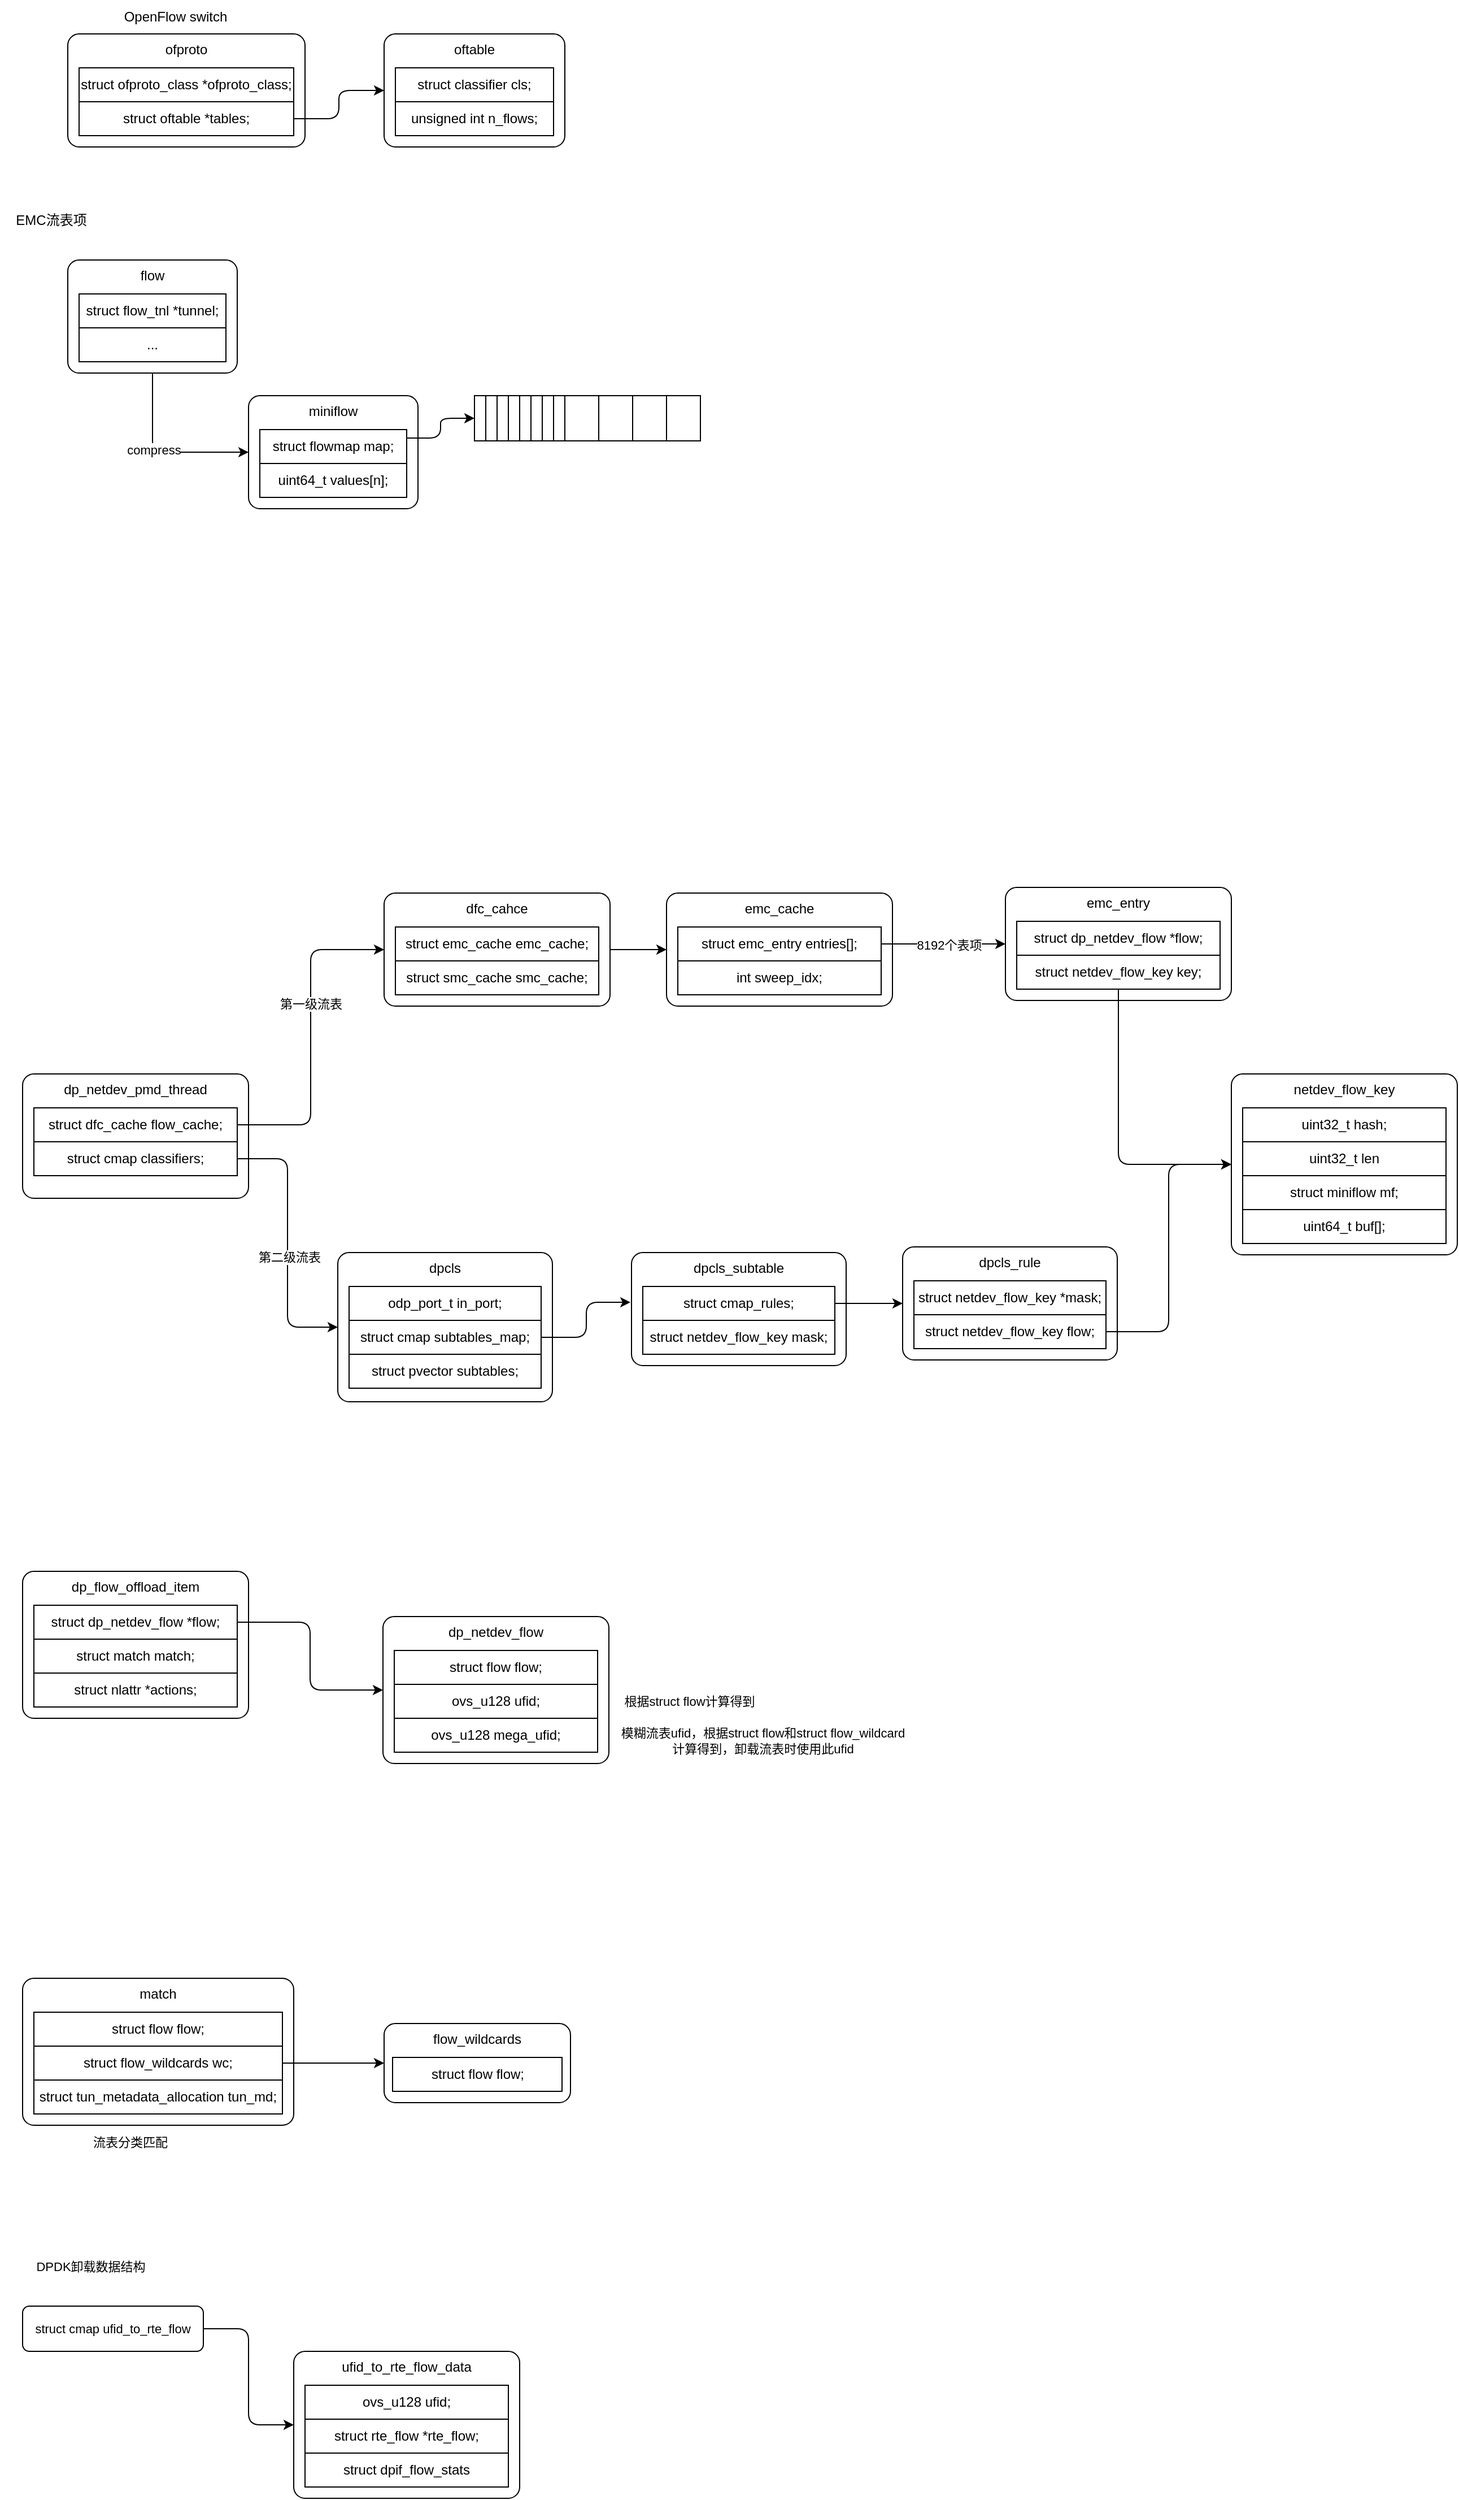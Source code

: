 <mxfile version="23.1.1" type="github" pages="4">
  <diagram name="流表" id="PT89gSSG0Q9zwz_43x5v">
    <mxGraphModel dx="2853" dy="1153" grid="1" gridSize="10" guides="1" tooltips="1" connect="1" arrows="1" fold="1" page="1" pageScale="1" pageWidth="827" pageHeight="1169" math="0" shadow="0">
      <root>
        <mxCell id="0" />
        <mxCell id="1" parent="0" />
        <mxCell id="cixltNxZxwXn1dxEwJjo-1" value="ofproto" style="rounded=1;whiteSpace=wrap;html=1;absoluteArcSize=1;verticalAlign=top;" parent="1" vertex="1">
          <mxGeometry x="40" y="40" width="210" height="100" as="geometry" />
        </mxCell>
        <mxCell id="cixltNxZxwXn1dxEwJjo-2" value="OpenFlow switch" style="text;html=1;align=center;verticalAlign=middle;resizable=0;points=[];autosize=1;strokeColor=none;fillColor=none;" parent="1" vertex="1">
          <mxGeometry x="80" y="10" width="110" height="30" as="geometry" />
        </mxCell>
        <mxCell id="cixltNxZxwXn1dxEwJjo-3" value="struct ofproto_class *ofproto_class;" style="rounded=0;whiteSpace=wrap;html=1;" parent="1" vertex="1">
          <mxGeometry x="50" y="70" width="190" height="30" as="geometry" />
        </mxCell>
        <mxCell id="cixltNxZxwXn1dxEwJjo-8" style="edgeStyle=orthogonalEdgeStyle;rounded=1;orthogonalLoop=1;jettySize=auto;html=1;exitX=1;exitY=0.5;exitDx=0;exitDy=0;entryX=0;entryY=0.5;entryDx=0;entryDy=0;curved=0;" parent="1" source="cixltNxZxwXn1dxEwJjo-4" target="cixltNxZxwXn1dxEwJjo-5" edge="1">
          <mxGeometry relative="1" as="geometry" />
        </mxCell>
        <mxCell id="cixltNxZxwXn1dxEwJjo-4" value="struct oftable *tables;" style="rounded=0;whiteSpace=wrap;html=1;" parent="1" vertex="1">
          <mxGeometry x="50" y="100" width="190" height="30" as="geometry" />
        </mxCell>
        <mxCell id="cixltNxZxwXn1dxEwJjo-5" value="oftable" style="rounded=1;whiteSpace=wrap;html=1;absoluteArcSize=1;verticalAlign=top;" parent="1" vertex="1">
          <mxGeometry x="320" y="40" width="160" height="100" as="geometry" />
        </mxCell>
        <mxCell id="cixltNxZxwXn1dxEwJjo-6" value="struct classifier cls;" style="rounded=0;whiteSpace=wrap;html=1;" parent="1" vertex="1">
          <mxGeometry x="330" y="70" width="140" height="30" as="geometry" />
        </mxCell>
        <mxCell id="cixltNxZxwXn1dxEwJjo-7" value="unsigned int n_flows;" style="rounded=0;whiteSpace=wrap;html=1;" parent="1" vertex="1">
          <mxGeometry x="330" y="100" width="140" height="30" as="geometry" />
        </mxCell>
        <mxCell id="cixltNxZxwXn1dxEwJjo-9" value="miniflow" style="rounded=1;whiteSpace=wrap;html=1;verticalAlign=top;absoluteArcSize=1;" parent="1" vertex="1">
          <mxGeometry x="200" y="360" width="150" height="100" as="geometry" />
        </mxCell>
        <mxCell id="cixltNxZxwXn1dxEwJjo-13" style="edgeStyle=orthogonalEdgeStyle;rounded=1;orthogonalLoop=1;jettySize=auto;html=1;exitX=0.5;exitY=1;exitDx=0;exitDy=0;entryX=0;entryY=0.5;entryDx=0;entryDy=0;curved=0;" parent="1" source="cixltNxZxwXn1dxEwJjo-10" target="cixltNxZxwXn1dxEwJjo-9" edge="1">
          <mxGeometry relative="1" as="geometry" />
        </mxCell>
        <mxCell id="cixltNxZxwXn1dxEwJjo-16" value="compress" style="edgeLabel;html=1;align=center;verticalAlign=middle;resizable=0;points=[];" parent="cixltNxZxwXn1dxEwJjo-13" vertex="1" connectable="0">
          <mxGeometry x="-0.12" y="1" relative="1" as="geometry">
            <mxPoint as="offset" />
          </mxGeometry>
        </mxCell>
        <mxCell id="cixltNxZxwXn1dxEwJjo-10" value="flow" style="rounded=1;whiteSpace=wrap;html=1;verticalAlign=top;absoluteArcSize=1;" parent="1" vertex="1">
          <mxGeometry x="40" y="240" width="150" height="100" as="geometry" />
        </mxCell>
        <mxCell id="cixltNxZxwXn1dxEwJjo-11" value="struct flow_tnl *tunnel;" style="rounded=0;whiteSpace=wrap;html=1;" parent="1" vertex="1">
          <mxGeometry x="50" y="270" width="130" height="30" as="geometry" />
        </mxCell>
        <mxCell id="uqy3bXzEaSLA1163_C_2-18" style="edgeStyle=orthogonalEdgeStyle;shape=connector;curved=0;rounded=1;orthogonalLoop=1;jettySize=auto;html=1;exitX=1;exitY=0.25;exitDx=0;exitDy=0;entryX=0;entryY=0.5;entryDx=0;entryDy=0;labelBackgroundColor=default;strokeColor=default;align=center;verticalAlign=middle;fontFamily=Helvetica;fontSize=11;fontColor=default;endArrow=classic;" edge="1" parent="1" source="cixltNxZxwXn1dxEwJjo-17" target="cixltNxZxwXn1dxEwJjo-31">
          <mxGeometry relative="1" as="geometry" />
        </mxCell>
        <mxCell id="cixltNxZxwXn1dxEwJjo-17" value="struct flowmap map;" style="rounded=0;whiteSpace=wrap;html=1;" parent="1" vertex="1">
          <mxGeometry x="210" y="390" width="130" height="30" as="geometry" />
        </mxCell>
        <mxCell id="cixltNxZxwXn1dxEwJjo-18" value="..." style="rounded=0;whiteSpace=wrap;html=1;" parent="1" vertex="1">
          <mxGeometry x="50" y="300" width="130" height="30" as="geometry" />
        </mxCell>
        <mxCell id="cixltNxZxwXn1dxEwJjo-19" value="uint64_t values[n];" style="rounded=0;whiteSpace=wrap;html=1;" parent="1" vertex="1">
          <mxGeometry x="210" y="420" width="130" height="30" as="geometry" />
        </mxCell>
        <mxCell id="cixltNxZxwXn1dxEwJjo-20" value="EMC流表项" style="text;html=1;align=center;verticalAlign=middle;resizable=0;points=[];autosize=1;strokeColor=none;fillColor=none;" parent="1" vertex="1">
          <mxGeometry x="-20" y="190" width="90" height="30" as="geometry" />
        </mxCell>
        <mxCell id="cixltNxZxwXn1dxEwJjo-21" value="" style="rounded=0;whiteSpace=wrap;html=1;" parent="1" vertex="1">
          <mxGeometry x="400" y="360" width="80" height="40" as="geometry" />
        </mxCell>
        <mxCell id="cixltNxZxwXn1dxEwJjo-22" value="" style="rounded=0;whiteSpace=wrap;html=1;" parent="1" vertex="1">
          <mxGeometry x="480" y="360" width="30" height="40" as="geometry" />
        </mxCell>
        <mxCell id="cixltNxZxwXn1dxEwJjo-29" value="" style="rounded=0;whiteSpace=wrap;html=1;" parent="1" vertex="1">
          <mxGeometry x="510" y="360" width="30" height="40" as="geometry" />
        </mxCell>
        <mxCell id="cixltNxZxwXn1dxEwJjo-31" value="" style="rounded=0;whiteSpace=wrap;html=1;" parent="1" vertex="1">
          <mxGeometry x="400" y="360" width="10" height="40" as="geometry" />
        </mxCell>
        <mxCell id="cixltNxZxwXn1dxEwJjo-32" value="" style="rounded=0;whiteSpace=wrap;html=1;" parent="1" vertex="1">
          <mxGeometry x="410" y="360" width="10" height="40" as="geometry" />
        </mxCell>
        <mxCell id="cixltNxZxwXn1dxEwJjo-33" value="" style="rounded=0;whiteSpace=wrap;html=1;" parent="1" vertex="1">
          <mxGeometry x="420" y="360" width="10" height="40" as="geometry" />
        </mxCell>
        <mxCell id="cixltNxZxwXn1dxEwJjo-34" value="" style="rounded=0;whiteSpace=wrap;html=1;" parent="1" vertex="1">
          <mxGeometry x="430" y="360" width="10" height="40" as="geometry" />
        </mxCell>
        <mxCell id="cixltNxZxwXn1dxEwJjo-35" value="" style="rounded=0;whiteSpace=wrap;html=1;" parent="1" vertex="1">
          <mxGeometry x="440" y="360" width="10" height="40" as="geometry" />
        </mxCell>
        <mxCell id="cixltNxZxwXn1dxEwJjo-36" value="" style="rounded=0;whiteSpace=wrap;html=1;" parent="1" vertex="1">
          <mxGeometry x="450" y="360" width="10" height="40" as="geometry" />
        </mxCell>
        <mxCell id="cixltNxZxwXn1dxEwJjo-37" value="" style="rounded=0;whiteSpace=wrap;html=1;" parent="1" vertex="1">
          <mxGeometry x="460" y="360" width="10" height="40" as="geometry" />
        </mxCell>
        <mxCell id="cixltNxZxwXn1dxEwJjo-38" value="" style="rounded=0;whiteSpace=wrap;html=1;" parent="1" vertex="1">
          <mxGeometry x="470" y="360" width="10" height="40" as="geometry" />
        </mxCell>
        <mxCell id="cixltNxZxwXn1dxEwJjo-39" value="" style="rounded=0;whiteSpace=wrap;html=1;" parent="1" vertex="1">
          <mxGeometry x="540" y="360" width="30" height="40" as="geometry" />
        </mxCell>
        <mxCell id="cixltNxZxwXn1dxEwJjo-40" value="" style="rounded=0;whiteSpace=wrap;html=1;" parent="1" vertex="1">
          <mxGeometry x="570" y="360" width="30" height="40" as="geometry" />
        </mxCell>
        <mxCell id="cixltNxZxwXn1dxEwJjo-48" value="dpcls" style="rounded=1;whiteSpace=wrap;html=1;absoluteArcSize=1;verticalAlign=top;" parent="1" vertex="1">
          <mxGeometry x="279" y="1118" width="190" height="132" as="geometry" />
        </mxCell>
        <mxCell id="cixltNxZxwXn1dxEwJjo-49" value="odp_port_t in_port;" style="rounded=0;whiteSpace=wrap;html=1;" parent="1" vertex="1">
          <mxGeometry x="289" y="1148" width="170" height="30" as="geometry" />
        </mxCell>
        <mxCell id="cixltNxZxwXn1dxEwJjo-50" value="struct cmap subtables_map;" style="rounded=0;whiteSpace=wrap;html=1;" parent="1" vertex="1">
          <mxGeometry x="289" y="1178" width="170" height="30" as="geometry" />
        </mxCell>
        <mxCell id="cixltNxZxwXn1dxEwJjo-51" value="dp_netdev_pmd_thread" style="rounded=1;whiteSpace=wrap;html=1;verticalAlign=top;absoluteArcSize=1;" parent="1" vertex="1">
          <mxGeometry y="960" width="200" height="110" as="geometry" />
        </mxCell>
        <mxCell id="cixltNxZxwXn1dxEwJjo-56" style="edgeStyle=orthogonalEdgeStyle;rounded=1;orthogonalLoop=1;jettySize=auto;html=1;exitX=1;exitY=0.5;exitDx=0;exitDy=0;entryX=0;entryY=0.5;entryDx=0;entryDy=0;curved=0;" parent="1" source="cixltNxZxwXn1dxEwJjo-52" target="cixltNxZxwXn1dxEwJjo-53" edge="1">
          <mxGeometry relative="1" as="geometry" />
        </mxCell>
        <mxCell id="cixltNxZxwXn1dxEwJjo-62" value="第一级流表" style="edgeLabel;html=1;align=center;verticalAlign=middle;resizable=0;points=[];fontSize=11;fontFamily=Helvetica;fontColor=default;" parent="cixltNxZxwXn1dxEwJjo-56" vertex="1" connectable="0">
          <mxGeometry x="0.207" relative="1" as="geometry">
            <mxPoint as="offset" />
          </mxGeometry>
        </mxCell>
        <mxCell id="cixltNxZxwXn1dxEwJjo-52" value="struct dfc_cache flow_cache;" style="rounded=0;whiteSpace=wrap;html=1;" parent="1" vertex="1">
          <mxGeometry x="10" y="990" width="180" height="30" as="geometry" />
        </mxCell>
        <mxCell id="cixltNxZxwXn1dxEwJjo-60" style="edgeStyle=orthogonalEdgeStyle;shape=connector;curved=0;rounded=1;orthogonalLoop=1;jettySize=auto;html=1;exitX=1;exitY=0.5;exitDx=0;exitDy=0;entryX=0;entryY=0.5;entryDx=0;entryDy=0;labelBackgroundColor=default;strokeColor=default;align=center;verticalAlign=middle;fontFamily=Helvetica;fontSize=11;fontColor=default;endArrow=classic;" parent="1" source="cixltNxZxwXn1dxEwJjo-53" target="cixltNxZxwXn1dxEwJjo-57" edge="1">
          <mxGeometry relative="1" as="geometry" />
        </mxCell>
        <mxCell id="cixltNxZxwXn1dxEwJjo-53" value="dfc_cahce" style="rounded=1;whiteSpace=wrap;html=1;verticalAlign=top;absoluteArcSize=1;" parent="1" vertex="1">
          <mxGeometry x="320" y="800" width="200" height="100" as="geometry" />
        </mxCell>
        <mxCell id="cixltNxZxwXn1dxEwJjo-54" value="struct emc_cache emc_cache;" style="rounded=0;whiteSpace=wrap;html=1;" parent="1" vertex="1">
          <mxGeometry x="330" y="830" width="180" height="30" as="geometry" />
        </mxCell>
        <mxCell id="cixltNxZxwXn1dxEwJjo-55" value="struct smc_cache smc_cache;" style="rounded=0;whiteSpace=wrap;html=1;" parent="1" vertex="1">
          <mxGeometry x="330" y="860" width="180" height="30" as="geometry" />
        </mxCell>
        <mxCell id="cixltNxZxwXn1dxEwJjo-57" value="emc_cache" style="rounded=1;whiteSpace=wrap;html=1;verticalAlign=top;absoluteArcSize=1;" parent="1" vertex="1">
          <mxGeometry x="570" y="800" width="200" height="100" as="geometry" />
        </mxCell>
        <mxCell id="cixltNxZxwXn1dxEwJjo-68" style="edgeStyle=orthogonalEdgeStyle;shape=connector;curved=0;rounded=1;orthogonalLoop=1;jettySize=auto;html=1;exitX=1;exitY=0.5;exitDx=0;exitDy=0;entryX=0;entryY=0.5;entryDx=0;entryDy=0;labelBackgroundColor=default;strokeColor=default;align=center;verticalAlign=middle;fontFamily=Helvetica;fontSize=11;fontColor=default;endArrow=classic;" parent="1" source="cixltNxZxwXn1dxEwJjo-58" target="cixltNxZxwXn1dxEwJjo-65" edge="1">
          <mxGeometry relative="1" as="geometry" />
        </mxCell>
        <mxCell id="cixltNxZxwXn1dxEwJjo-69" value="8192个表项" style="edgeLabel;html=1;align=center;verticalAlign=middle;resizable=0;points=[];fontSize=11;fontFamily=Helvetica;fontColor=default;" parent="cixltNxZxwXn1dxEwJjo-68" vertex="1" connectable="0">
          <mxGeometry x="0.083" y="-5" relative="1" as="geometry">
            <mxPoint y="-4" as="offset" />
          </mxGeometry>
        </mxCell>
        <mxCell id="cixltNxZxwXn1dxEwJjo-58" value="struct emc_entry entries[];" style="rounded=0;whiteSpace=wrap;html=1;" parent="1" vertex="1">
          <mxGeometry x="580" y="830" width="180" height="30" as="geometry" />
        </mxCell>
        <mxCell id="cixltNxZxwXn1dxEwJjo-59" value="int sweep_idx;" style="rounded=0;whiteSpace=wrap;html=1;" parent="1" vertex="1">
          <mxGeometry x="580" y="860" width="180" height="30" as="geometry" />
        </mxCell>
        <mxCell id="cixltNxZxwXn1dxEwJjo-63" style="edgeStyle=orthogonalEdgeStyle;shape=connector;curved=0;rounded=1;orthogonalLoop=1;jettySize=auto;html=1;exitX=1;exitY=0.5;exitDx=0;exitDy=0;entryX=0;entryY=0.5;entryDx=0;entryDy=0;labelBackgroundColor=default;strokeColor=default;align=center;verticalAlign=middle;fontFamily=Helvetica;fontSize=11;fontColor=default;endArrow=classic;" parent="1" source="cixltNxZxwXn1dxEwJjo-61" target="cixltNxZxwXn1dxEwJjo-48" edge="1">
          <mxGeometry relative="1" as="geometry" />
        </mxCell>
        <mxCell id="cixltNxZxwXn1dxEwJjo-64" value="第二级流表" style="edgeLabel;html=1;align=center;verticalAlign=middle;resizable=0;points=[];fontSize=11;fontFamily=Helvetica;fontColor=default;" parent="cixltNxZxwXn1dxEwJjo-63" vertex="1" connectable="0">
          <mxGeometry x="0.102" y="1" relative="1" as="geometry">
            <mxPoint as="offset" />
          </mxGeometry>
        </mxCell>
        <mxCell id="cixltNxZxwXn1dxEwJjo-61" value="struct cmap classifiers;" style="rounded=0;whiteSpace=wrap;html=1;" parent="1" vertex="1">
          <mxGeometry x="10" y="1020" width="180" height="30" as="geometry" />
        </mxCell>
        <mxCell id="cixltNxZxwXn1dxEwJjo-65" value="emc_entry" style="rounded=1;whiteSpace=wrap;html=1;verticalAlign=top;absoluteArcSize=1;" parent="1" vertex="1">
          <mxGeometry x="870" y="795" width="200" height="100" as="geometry" />
        </mxCell>
        <mxCell id="cixltNxZxwXn1dxEwJjo-66" value="struct dp_netdev_flow *flow;" style="rounded=0;whiteSpace=wrap;html=1;" parent="1" vertex="1">
          <mxGeometry x="880" y="825" width="180" height="30" as="geometry" />
        </mxCell>
        <mxCell id="oIIJKYIm2VmkRfVMpoMM-3" style="edgeStyle=orthogonalEdgeStyle;shape=connector;curved=0;rounded=1;orthogonalLoop=1;jettySize=auto;html=1;exitX=0.5;exitY=1;exitDx=0;exitDy=0;entryX=0;entryY=0.5;entryDx=0;entryDy=0;labelBackgroundColor=default;strokeColor=default;align=center;verticalAlign=middle;fontFamily=Helvetica;fontSize=11;fontColor=default;endArrow=classic;" edge="1" parent="1" source="cixltNxZxwXn1dxEwJjo-67" target="cixltNxZxwXn1dxEwJjo-78">
          <mxGeometry relative="1" as="geometry" />
        </mxCell>
        <mxCell id="cixltNxZxwXn1dxEwJjo-67" value="struct netdev_flow_key key;" style="rounded=0;whiteSpace=wrap;html=1;" parent="1" vertex="1">
          <mxGeometry x="880" y="855" width="180" height="30" as="geometry" />
        </mxCell>
        <mxCell id="cixltNxZxwXn1dxEwJjo-70" value="dpcls_subtable" style="rounded=1;whiteSpace=wrap;html=1;absoluteArcSize=1;verticalAlign=top;" parent="1" vertex="1">
          <mxGeometry x="539" y="1118" width="190" height="100" as="geometry" />
        </mxCell>
        <mxCell id="cixltNxZxwXn1dxEwJjo-77" style="edgeStyle=orthogonalEdgeStyle;shape=connector;curved=0;rounded=1;orthogonalLoop=1;jettySize=auto;html=1;exitX=1;exitY=0.5;exitDx=0;exitDy=0;entryX=0;entryY=0.5;entryDx=0;entryDy=0;labelBackgroundColor=default;strokeColor=default;align=center;verticalAlign=middle;fontFamily=Helvetica;fontSize=11;fontColor=default;endArrow=classic;" parent="1" source="cixltNxZxwXn1dxEwJjo-71" target="cixltNxZxwXn1dxEwJjo-74" edge="1">
          <mxGeometry relative="1" as="geometry" />
        </mxCell>
        <mxCell id="cixltNxZxwXn1dxEwJjo-71" value="struct cmap_rules;" style="rounded=0;whiteSpace=wrap;html=1;" parent="1" vertex="1">
          <mxGeometry x="549" y="1148" width="170" height="30" as="geometry" />
        </mxCell>
        <mxCell id="cixltNxZxwXn1dxEwJjo-72" value="struct netdev_flow_key mask;" style="rounded=0;whiteSpace=wrap;html=1;" parent="1" vertex="1">
          <mxGeometry x="549" y="1178" width="170" height="30" as="geometry" />
        </mxCell>
        <mxCell id="cixltNxZxwXn1dxEwJjo-73" style="edgeStyle=orthogonalEdgeStyle;shape=connector;curved=0;rounded=1;orthogonalLoop=1;jettySize=auto;html=1;exitX=1;exitY=0.5;exitDx=0;exitDy=0;entryX=-0.005;entryY=0.44;entryDx=0;entryDy=0;entryPerimeter=0;labelBackgroundColor=default;strokeColor=default;align=center;verticalAlign=middle;fontFamily=Helvetica;fontSize=11;fontColor=default;endArrow=classic;" parent="1" source="cixltNxZxwXn1dxEwJjo-50" target="cixltNxZxwXn1dxEwJjo-70" edge="1">
          <mxGeometry relative="1" as="geometry" />
        </mxCell>
        <mxCell id="cixltNxZxwXn1dxEwJjo-74" value="dpcls_rule" style="rounded=1;whiteSpace=wrap;html=1;absoluteArcSize=1;verticalAlign=top;" parent="1" vertex="1">
          <mxGeometry x="779" y="1113" width="190" height="100" as="geometry" />
        </mxCell>
        <mxCell id="cixltNxZxwXn1dxEwJjo-75" value="struct netdev_flow_key *mask;" style="rounded=0;whiteSpace=wrap;html=1;" parent="1" vertex="1">
          <mxGeometry x="789" y="1143" width="170" height="30" as="geometry" />
        </mxCell>
        <mxCell id="cixltNxZxwXn1dxEwJjo-85" style="edgeStyle=orthogonalEdgeStyle;shape=connector;curved=0;rounded=1;orthogonalLoop=1;jettySize=auto;html=1;exitX=1;exitY=0.5;exitDx=0;exitDy=0;entryX=0;entryY=0.5;entryDx=0;entryDy=0;labelBackgroundColor=default;strokeColor=default;align=center;verticalAlign=middle;fontFamily=Helvetica;fontSize=11;fontColor=default;endArrow=classic;" parent="1" source="cixltNxZxwXn1dxEwJjo-76" target="cixltNxZxwXn1dxEwJjo-78" edge="1">
          <mxGeometry relative="1" as="geometry" />
        </mxCell>
        <mxCell id="cixltNxZxwXn1dxEwJjo-76" value="struct netdev_flow_key flow;" style="rounded=0;whiteSpace=wrap;html=1;" parent="1" vertex="1">
          <mxGeometry x="789" y="1173" width="170" height="30" as="geometry" />
        </mxCell>
        <mxCell id="cixltNxZxwXn1dxEwJjo-78" value="netdev_flow_key" style="rounded=1;whiteSpace=wrap;html=1;verticalAlign=top;absoluteArcSize=1;" parent="1" vertex="1">
          <mxGeometry x="1070" y="960" width="200" height="160" as="geometry" />
        </mxCell>
        <mxCell id="cixltNxZxwXn1dxEwJjo-79" value="uint32_t hash;" style="rounded=0;whiteSpace=wrap;html=1;" parent="1" vertex="1">
          <mxGeometry x="1080" y="990" width="180" height="30" as="geometry" />
        </mxCell>
        <mxCell id="cixltNxZxwXn1dxEwJjo-80" value="uint32_t len" style="rounded=0;whiteSpace=wrap;html=1;" parent="1" vertex="1">
          <mxGeometry x="1080" y="1020" width="180" height="30" as="geometry" />
        </mxCell>
        <mxCell id="cixltNxZxwXn1dxEwJjo-81" value="struct miniflow mf;" style="rounded=0;whiteSpace=wrap;html=1;" parent="1" vertex="1">
          <mxGeometry x="1080" y="1050" width="180" height="30" as="geometry" />
        </mxCell>
        <mxCell id="cixltNxZxwXn1dxEwJjo-82" value="uint64_t buf[];" style="rounded=0;whiteSpace=wrap;html=1;" parent="1" vertex="1">
          <mxGeometry x="1080" y="1080" width="180" height="30" as="geometry" />
        </mxCell>
        <mxCell id="D7nwFbPc7nLDZD2cF_KA-1" value="struct pvector subtables;" style="rounded=0;whiteSpace=wrap;html=1;" parent="1" vertex="1">
          <mxGeometry x="289" y="1208" width="170" height="30" as="geometry" />
        </mxCell>
        <mxCell id="WoH132ruxNZVbLMPqTdf-3" value="dp_netdev_flow" style="rounded=1;whiteSpace=wrap;html=1;verticalAlign=top;absoluteArcSize=1;" vertex="1" parent="1">
          <mxGeometry x="319" y="1440" width="200" height="130" as="geometry" />
        </mxCell>
        <mxCell id="WoH132ruxNZVbLMPqTdf-4" value="struct flow flow;" style="rounded=0;whiteSpace=wrap;html=1;" vertex="1" parent="1">
          <mxGeometry x="329" y="1470" width="180" height="30" as="geometry" />
        </mxCell>
        <mxCell id="WoH132ruxNZVbLMPqTdf-5" value="ovs_u128 ufid;" style="rounded=0;whiteSpace=wrap;html=1;" vertex="1" parent="1">
          <mxGeometry x="329" y="1500" width="180" height="30" as="geometry" />
        </mxCell>
        <mxCell id="WoH132ruxNZVbLMPqTdf-6" value="ovs_u128 mega_ufid;" style="rounded=0;whiteSpace=wrap;html=1;" vertex="1" parent="1">
          <mxGeometry x="329" y="1530" width="180" height="30" as="geometry" />
        </mxCell>
        <mxCell id="WoH132ruxNZVbLMPqTdf-7" value="模糊流表ufid，根据struct flow和struct flow_wildcard&lt;br&gt;计算得到，卸载流表时使用此ufid" style="text;html=1;align=center;verticalAlign=middle;resizable=0;points=[];autosize=1;strokeColor=none;fillColor=none;fontSize=11;fontFamily=Helvetica;fontColor=default;" vertex="1" parent="1">
          <mxGeometry x="520" y="1530" width="270" height="40" as="geometry" />
        </mxCell>
        <mxCell id="WoH132ruxNZVbLMPqTdf-8" value="根据struct flow计算得到" style="text;html=1;align=center;verticalAlign=middle;resizable=0;points=[];autosize=1;strokeColor=none;fillColor=none;fontSize=11;fontFamily=Helvetica;fontColor=default;" vertex="1" parent="1">
          <mxGeometry x="520" y="1500" width="140" height="30" as="geometry" />
        </mxCell>
        <mxCell id="WoH132ruxNZVbLMPqTdf-10" value="dp_flow_offload_item" style="rounded=1;whiteSpace=wrap;html=1;verticalAlign=top;absoluteArcSize=1;" vertex="1" parent="1">
          <mxGeometry y="1400" width="200" height="130" as="geometry" />
        </mxCell>
        <mxCell id="WoH132ruxNZVbLMPqTdf-14" style="edgeStyle=orthogonalEdgeStyle;shape=connector;curved=0;rounded=1;orthogonalLoop=1;jettySize=auto;html=1;exitX=1;exitY=0.5;exitDx=0;exitDy=0;entryX=0;entryY=0.5;entryDx=0;entryDy=0;labelBackgroundColor=default;strokeColor=default;align=center;verticalAlign=middle;fontFamily=Helvetica;fontSize=11;fontColor=default;endArrow=classic;" edge="1" parent="1" source="WoH132ruxNZVbLMPqTdf-11" target="WoH132ruxNZVbLMPqTdf-3">
          <mxGeometry relative="1" as="geometry" />
        </mxCell>
        <mxCell id="WoH132ruxNZVbLMPqTdf-11" value="struct dp_netdev_flow *flow;" style="rounded=0;whiteSpace=wrap;html=1;" vertex="1" parent="1">
          <mxGeometry x="10" y="1430" width="180" height="30" as="geometry" />
        </mxCell>
        <mxCell id="WoH132ruxNZVbLMPqTdf-12" value="struct match match;" style="rounded=0;whiteSpace=wrap;html=1;" vertex="1" parent="1">
          <mxGeometry x="10" y="1460" width="180" height="30" as="geometry" />
        </mxCell>
        <mxCell id="WoH132ruxNZVbLMPqTdf-13" value="struct nlattr *actions;" style="rounded=0;whiteSpace=wrap;html=1;" vertex="1" parent="1">
          <mxGeometry x="10" y="1490" width="180" height="30" as="geometry" />
        </mxCell>
        <mxCell id="uqy3bXzEaSLA1163_C_2-1" value="DPDK卸载数据结构" style="text;html=1;align=center;verticalAlign=middle;resizable=0;points=[];autosize=1;strokeColor=none;fillColor=none;fontSize=11;fontFamily=Helvetica;fontColor=default;" vertex="1" parent="1">
          <mxGeometry y="2000" width="120" height="30" as="geometry" />
        </mxCell>
        <mxCell id="uqy3bXzEaSLA1163_C_2-2" style="edgeStyle=orthogonalEdgeStyle;shape=connector;curved=0;rounded=1;orthogonalLoop=1;jettySize=auto;html=1;exitX=1;exitY=0.5;exitDx=0;exitDy=0;entryX=0;entryY=0.5;entryDx=0;entryDy=0;labelBackgroundColor=default;strokeColor=default;align=center;verticalAlign=middle;fontFamily=Helvetica;fontSize=11;fontColor=default;endArrow=classic;" edge="1" parent="1" source="uqy3bXzEaSLA1163_C_2-3" target="uqy3bXzEaSLA1163_C_2-4">
          <mxGeometry relative="1" as="geometry" />
        </mxCell>
        <mxCell id="uqy3bXzEaSLA1163_C_2-3" value="struct cmap ufid_to_rte_flow" style="rounded=1;whiteSpace=wrap;html=1;fontFamily=Helvetica;fontSize=11;fontColor=default;" vertex="1" parent="1">
          <mxGeometry y="2050" width="160" height="40" as="geometry" />
        </mxCell>
        <mxCell id="uqy3bXzEaSLA1163_C_2-4" value="ufid_to_rte_flow_data" style="rounded=1;whiteSpace=wrap;html=1;verticalAlign=top;absoluteArcSize=1;" vertex="1" parent="1">
          <mxGeometry x="240" y="2090" width="200" height="130" as="geometry" />
        </mxCell>
        <mxCell id="uqy3bXzEaSLA1163_C_2-5" value="ovs_u128 ufid;" style="rounded=0;whiteSpace=wrap;html=1;" vertex="1" parent="1">
          <mxGeometry x="250" y="2120" width="180" height="30" as="geometry" />
        </mxCell>
        <mxCell id="uqy3bXzEaSLA1163_C_2-6" value="struct rte_flow *rte_flow;" style="rounded=0;whiteSpace=wrap;html=1;" vertex="1" parent="1">
          <mxGeometry x="250" y="2150" width="180" height="30" as="geometry" />
        </mxCell>
        <mxCell id="uqy3bXzEaSLA1163_C_2-7" value="struct dpif_flow_stats" style="rounded=0;whiteSpace=wrap;html=1;" vertex="1" parent="1">
          <mxGeometry x="250" y="2180" width="180" height="30" as="geometry" />
        </mxCell>
        <mxCell id="uqy3bXzEaSLA1163_C_2-8" value="match" style="rounded=1;whiteSpace=wrap;html=1;verticalAlign=top;absoluteArcSize=1;" vertex="1" parent="1">
          <mxGeometry y="1760" width="240" height="130" as="geometry" />
        </mxCell>
        <mxCell id="uqy3bXzEaSLA1163_C_2-9" value="struct flow flow;" style="rounded=0;whiteSpace=wrap;html=1;" vertex="1" parent="1">
          <mxGeometry x="10" y="1790" width="220" height="30" as="geometry" />
        </mxCell>
        <mxCell id="uqy3bXzEaSLA1163_C_2-17" style="edgeStyle=orthogonalEdgeStyle;shape=connector;curved=0;rounded=1;orthogonalLoop=1;jettySize=auto;html=1;exitX=1;exitY=0.5;exitDx=0;exitDy=0;entryX=0;entryY=0.5;entryDx=0;entryDy=0;labelBackgroundColor=default;strokeColor=default;align=center;verticalAlign=middle;fontFamily=Helvetica;fontSize=11;fontColor=default;endArrow=classic;" edge="1" parent="1" source="uqy3bXzEaSLA1163_C_2-10" target="uqy3bXzEaSLA1163_C_2-14">
          <mxGeometry relative="1" as="geometry" />
        </mxCell>
        <mxCell id="uqy3bXzEaSLA1163_C_2-10" value="struct flow_wildcards wc;" style="rounded=0;whiteSpace=wrap;html=1;" vertex="1" parent="1">
          <mxGeometry x="10" y="1820" width="220" height="30" as="geometry" />
        </mxCell>
        <mxCell id="uqy3bXzEaSLA1163_C_2-12" value="流表分类匹配" style="text;html=1;align=center;verticalAlign=middle;resizable=0;points=[];autosize=1;strokeColor=none;fillColor=none;fontSize=11;fontFamily=Helvetica;fontColor=default;" vertex="1" parent="1">
          <mxGeometry x="50" y="1890" width="90" height="30" as="geometry" />
        </mxCell>
        <mxCell id="uqy3bXzEaSLA1163_C_2-13" value="struct tun_metadata_allocation tun_md;" style="rounded=0;whiteSpace=wrap;html=1;" vertex="1" parent="1">
          <mxGeometry x="10" y="1850" width="220" height="30" as="geometry" />
        </mxCell>
        <mxCell id="uqy3bXzEaSLA1163_C_2-14" value="flow_wildcards" style="rounded=1;whiteSpace=wrap;html=1;verticalAlign=top;absoluteArcSize=1;" vertex="1" parent="1">
          <mxGeometry x="320" y="1800" width="165" height="70" as="geometry" />
        </mxCell>
        <mxCell id="uqy3bXzEaSLA1163_C_2-15" value="struct flow flow;" style="rounded=0;whiteSpace=wrap;html=1;" vertex="1" parent="1">
          <mxGeometry x="327.5" y="1830" width="150" height="30" as="geometry" />
        </mxCell>
      </root>
    </mxGraphModel>
  </diagram>
  <diagram id="WG6mIKDXf98Hm2B6oUXi" name="流表查找">
    <mxGraphModel dx="2026" dy="1153" grid="1" gridSize="10" guides="1" tooltips="1" connect="1" arrows="1" fold="1" page="1" pageScale="1" pageWidth="827" pageHeight="1169" math="0" shadow="0">
      <root>
        <mxCell id="0" />
        <mxCell id="1" parent="0" />
        <mxCell id="aJ-2Motd2lM9QWuPt4oH-5" style="edgeStyle=orthogonalEdgeStyle;shape=connector;curved=0;rounded=1;orthogonalLoop=1;jettySize=auto;html=1;exitX=0.25;exitY=1;exitDx=0;exitDy=0;entryX=0;entryY=0.5;entryDx=0;entryDy=0;labelBackgroundColor=default;strokeColor=default;align=center;verticalAlign=middle;fontFamily=Helvetica;fontSize=12;fontColor=default;endArrow=classic;" parent="1" source="aJ-2Motd2lM9QWuPt4oH-1" target="aJ-2Motd2lM9QWuPt4oH-2" edge="1">
          <mxGeometry relative="1" as="geometry" />
        </mxCell>
        <mxCell id="aJ-2Motd2lM9QWuPt4oH-6" style="edgeStyle=orthogonalEdgeStyle;shape=connector;curved=0;rounded=1;orthogonalLoop=1;jettySize=auto;html=1;exitX=0.25;exitY=1;exitDx=0;exitDy=0;entryX=0;entryY=0.5;entryDx=0;entryDy=0;labelBackgroundColor=default;strokeColor=default;align=center;verticalAlign=middle;fontFamily=Helvetica;fontSize=12;fontColor=default;endArrow=classic;" parent="1" source="aJ-2Motd2lM9QWuPt4oH-1" target="aJ-2Motd2lM9QWuPt4oH-3" edge="1">
          <mxGeometry relative="1" as="geometry" />
        </mxCell>
        <mxCell id="aJ-2Motd2lM9QWuPt4oH-7" style="edgeStyle=orthogonalEdgeStyle;shape=connector;curved=0;rounded=1;orthogonalLoop=1;jettySize=auto;html=1;exitX=0.25;exitY=1;exitDx=0;exitDy=0;entryX=0;entryY=0.5;entryDx=0;entryDy=0;labelBackgroundColor=default;strokeColor=default;align=center;verticalAlign=middle;fontFamily=Helvetica;fontSize=12;fontColor=default;endArrow=classic;" parent="1" source="aJ-2Motd2lM9QWuPt4oH-1" target="aJ-2Motd2lM9QWuPt4oH-4" edge="1">
          <mxGeometry relative="1" as="geometry" />
        </mxCell>
        <mxCell id="aJ-2Motd2lM9QWuPt4oH-1" value="emc_lookup" style="rounded=1;whiteSpace=wrap;html=1;fontFamily=Helvetica;fontSize=12;fontColor=default;" parent="1" vertex="1">
          <mxGeometry x="40" y="10" width="120" height="40" as="geometry" />
        </mxCell>
        <mxCell id="aJ-2Motd2lM9QWuPt4oH-2" value="根据key记录的hash索引emc_cache" style="rounded=1;whiteSpace=wrap;html=1;fontFamily=Helvetica;fontSize=12;fontColor=default;" parent="1" vertex="1">
          <mxGeometry x="100" y="70" width="200" height="40" as="geometry" />
        </mxCell>
        <mxCell id="aJ-2Motd2lM9QWuPt4oH-3" value="比较hash值一致性" style="rounded=1;whiteSpace=wrap;html=1;fontFamily=Helvetica;fontSize=12;fontColor=default;" parent="1" vertex="1">
          <mxGeometry x="100" y="130" width="120" height="40" as="geometry" />
        </mxCell>
        <mxCell id="aJ-2Motd2lM9QWuPt4oH-4" value="netdev_flow_key_equal_mf" style="rounded=1;whiteSpace=wrap;html=1;fontFamily=Helvetica;fontSize=12;fontColor=default;" parent="1" vertex="1">
          <mxGeometry x="100" y="190" width="170" height="40" as="geometry" />
        </mxCell>
        <mxCell id="UCn8ZwJ9PfPmb_IsHGhp-8" style="edgeStyle=orthogonalEdgeStyle;shape=connector;curved=0;rounded=1;orthogonalLoop=1;jettySize=auto;html=1;exitX=0.25;exitY=1;exitDx=0;exitDy=0;entryX=0;entryY=0.5;entryDx=0;entryDy=0;labelBackgroundColor=default;strokeColor=default;align=center;verticalAlign=middle;fontFamily=Helvetica;fontSize=11;fontColor=default;endArrow=classic;" parent="1" source="UCn8ZwJ9PfPmb_IsHGhp-2" target="UCn8ZwJ9PfPmb_IsHGhp-3" edge="1">
          <mxGeometry relative="1" as="geometry" />
        </mxCell>
        <mxCell id="UCn8ZwJ9PfPmb_IsHGhp-15" style="edgeStyle=orthogonalEdgeStyle;shape=connector;curved=0;rounded=1;orthogonalLoop=1;jettySize=auto;html=1;exitX=0.25;exitY=1;exitDx=0;exitDy=0;entryX=0;entryY=0.5;entryDx=0;entryDy=0;labelBackgroundColor=default;strokeColor=default;align=center;verticalAlign=middle;fontFamily=Helvetica;fontSize=11;fontColor=default;endArrow=classic;" parent="1" source="UCn8ZwJ9PfPmb_IsHGhp-2" target="UCn8ZwJ9PfPmb_IsHGhp-4" edge="1">
          <mxGeometry relative="1" as="geometry" />
        </mxCell>
        <mxCell id="UCn8ZwJ9PfPmb_IsHGhp-2" value="dpcls_insert" style="rounded=1;whiteSpace=wrap;html=1;fontFamily=Helvetica;fontSize=12;fontColor=default;" parent="1" vertex="1">
          <mxGeometry x="40" y="440" width="120" height="40" as="geometry" />
        </mxCell>
        <mxCell id="UCn8ZwJ9PfPmb_IsHGhp-10" style="edgeStyle=orthogonalEdgeStyle;shape=connector;curved=0;rounded=1;orthogonalLoop=1;jettySize=auto;html=1;exitX=0.25;exitY=1;exitDx=0;exitDy=0;entryX=0;entryY=0.5;entryDx=0;entryDy=0;labelBackgroundColor=default;strokeColor=default;align=center;verticalAlign=middle;fontFamily=Helvetica;fontSize=11;fontColor=default;endArrow=classic;" parent="1" source="UCn8ZwJ9PfPmb_IsHGhp-3" target="UCn8ZwJ9PfPmb_IsHGhp-6" edge="1">
          <mxGeometry relative="1" as="geometry" />
        </mxCell>
        <mxCell id="UCn8ZwJ9PfPmb_IsHGhp-14" style="edgeStyle=orthogonalEdgeStyle;shape=connector;curved=0;rounded=1;orthogonalLoop=1;jettySize=auto;html=1;exitX=0.25;exitY=1;exitDx=0;exitDy=0;entryX=0;entryY=0.5;entryDx=0;entryDy=0;labelBackgroundColor=default;strokeColor=default;align=center;verticalAlign=middle;fontFamily=Helvetica;fontSize=11;fontColor=default;endArrow=classic;" parent="1" source="UCn8ZwJ9PfPmb_IsHGhp-3" target="UCn8ZwJ9PfPmb_IsHGhp-7" edge="1">
          <mxGeometry relative="1" as="geometry" />
        </mxCell>
        <mxCell id="UCn8ZwJ9PfPmb_IsHGhp-3" value="dpcls_find_subtable" style="rounded=1;whiteSpace=wrap;html=1;fontFamily=Helvetica;fontSize=12;fontColor=default;" parent="1" vertex="1">
          <mxGeometry x="100" y="500" width="140" height="40" as="geometry" />
        </mxCell>
        <mxCell id="UCn8ZwJ9PfPmb_IsHGhp-4" value="cmap_insert" style="rounded=1;whiteSpace=wrap;html=1;fontFamily=Helvetica;fontSize=12;fontColor=default;" parent="1" vertex="1">
          <mxGeometry x="110" y="730" width="140" height="40" as="geometry" />
        </mxCell>
        <mxCell id="UCn8ZwJ9PfPmb_IsHGhp-12" style="edgeStyle=orthogonalEdgeStyle;shape=connector;curved=0;rounded=1;orthogonalLoop=1;jettySize=auto;html=1;exitX=0.25;exitY=1;exitDx=0;exitDy=0;entryX=0;entryY=0.5;entryDx=0;entryDy=0;labelBackgroundColor=default;strokeColor=default;align=center;verticalAlign=middle;fontFamily=Helvetica;fontSize=11;fontColor=default;endArrow=classic;" parent="1" source="UCn8ZwJ9PfPmb_IsHGhp-6" target="UCn8ZwJ9PfPmb_IsHGhp-11" edge="1">
          <mxGeometry relative="1" as="geometry" />
        </mxCell>
        <mxCell id="UCn8ZwJ9PfPmb_IsHGhp-6" value="CMAP_FOR_EACH_WITH_HASH" style="rounded=0;whiteSpace=wrap;html=1;fontFamily=Helvetica;fontSize=11;fontColor=default;" parent="1" vertex="1">
          <mxGeometry x="160" y="560" width="180" height="30" as="geometry" />
        </mxCell>
        <mxCell id="UCn8ZwJ9PfPmb_IsHGhp-7" value="dpcls_create_subtable" style="rounded=1;whiteSpace=wrap;html=1;fontFamily=Helvetica;fontSize=12;fontColor=default;" parent="1" vertex="1">
          <mxGeometry x="160" y="670" width="140" height="40" as="geometry" />
        </mxCell>
        <mxCell id="UCn8ZwJ9PfPmb_IsHGhp-11" value="netdev_flow_key_equal" style="rounded=1;whiteSpace=wrap;html=1;fontFamily=Helvetica;fontSize=12;fontColor=default;" parent="1" vertex="1">
          <mxGeometry x="230" y="610" width="140" height="40" as="geometry" />
        </mxCell>
        <mxCell id="UCn8ZwJ9PfPmb_IsHGhp-13" value="匹配mask，成功则返回subtable" style="text;html=1;align=center;verticalAlign=middle;resizable=0;points=[];autosize=1;strokeColor=none;fillColor=none;fontSize=11;fontFamily=Helvetica;fontColor=default;" parent="1" vertex="1">
          <mxGeometry x="370" y="615" width="180" height="30" as="geometry" />
        </mxCell>
      </root>
    </mxGraphModel>
  </diagram>
  <diagram id="KfYyJIabWv8F5N57TYFu" name="流表卸载">
    <mxGraphModel dx="746" dy="1152" grid="1" gridSize="10" guides="1" tooltips="1" connect="1" arrows="1" fold="1" page="1" pageScale="1" pageWidth="827" pageHeight="1169" math="0" shadow="0">
      <root>
        <mxCell id="0" />
        <mxCell id="1" parent="0" />
        <mxCell id="q4hbmM9f4ceP_NHf_4eE-1" value="struct netdev_flow_api netdev_offload_dpdk" style="text;html=1;align=center;verticalAlign=middle;resizable=0;points=[];autosize=1;strokeColor=none;fillColor=none;" vertex="1" parent="1">
          <mxGeometry x="1540" width="260" height="30" as="geometry" />
        </mxCell>
        <mxCell id="inFKx90nOk23FcoaH2iq-3" style="edgeStyle=orthogonalEdgeStyle;rounded=1;orthogonalLoop=1;jettySize=auto;html=1;exitX=1;exitY=0.5;exitDx=0;exitDy=0;entryX=0;entryY=0.5;entryDx=0;entryDy=0;curved=0;" edge="1" parent="1" source="q4hbmM9f4ceP_NHf_4eE-2" target="inFKx90nOk23FcoaH2iq-2">
          <mxGeometry relative="1" as="geometry" />
        </mxCell>
        <mxCell id="q4hbmM9f4ceP_NHf_4eE-2" value="flow_put_on_pmd" style="rounded=1;whiteSpace=wrap;html=1;" vertex="1" parent="1">
          <mxGeometry y="160" width="140" height="40" as="geometry" />
        </mxCell>
        <mxCell id="inFKx90nOk23FcoaH2iq-4" style="edgeStyle=orthogonalEdgeStyle;shape=connector;curved=0;rounded=1;orthogonalLoop=1;jettySize=auto;html=1;exitX=1;exitY=0.5;exitDx=0;exitDy=0;entryX=0;entryY=0.5;entryDx=0;entryDy=0;labelBackgroundColor=default;strokeColor=default;align=center;verticalAlign=middle;fontFamily=Helvetica;fontSize=11;fontColor=default;endArrow=classic;dashed=1;" edge="1" parent="1" source="yc3ZP30t6-2lDrhL5_Zk-5" target="inFKx90nOk23FcoaH2iq-2">
          <mxGeometry relative="1" as="geometry" />
        </mxCell>
        <mxCell id="g7GXqrJrwCQ8I8c51fjE-2" value="添加megaflow流表" style="edgeLabel;html=1;align=center;verticalAlign=middle;resizable=0;points=[];fontSize=11;fontFamily=Helvetica;fontColor=default;" vertex="1" connectable="0" parent="inFKx90nOk23FcoaH2iq-4">
          <mxGeometry x="-0.927" y="-2" relative="1" as="geometry">
            <mxPoint x="86" y="-302" as="offset" />
          </mxGeometry>
        </mxCell>
        <mxCell id="yc3ZP30t6-2lDrhL5_Zk-2" style="edgeStyle=orthogonalEdgeStyle;shape=connector;curved=0;rounded=1;orthogonalLoop=1;jettySize=auto;html=1;exitX=0.25;exitY=1;exitDx=0;exitDy=0;entryX=0;entryY=0.5;entryDx=0;entryDy=0;labelBackgroundColor=default;strokeColor=default;align=center;verticalAlign=middle;fontFamily=Helvetica;fontSize=11;fontColor=default;endArrow=classic;" edge="1" parent="1" source="inFKx90nOk23FcoaH2iq-1" target="yc3ZP30t6-2lDrhL5_Zk-1">
          <mxGeometry relative="1" as="geometry" />
        </mxCell>
        <mxCell id="g7GXqrJrwCQ8I8c51fjE-1" style="edgeStyle=orthogonalEdgeStyle;shape=connector;curved=0;rounded=1;orthogonalLoop=1;jettySize=auto;html=1;exitX=0.25;exitY=1;exitDx=0;exitDy=0;entryX=0;entryY=0.5;entryDx=0;entryDy=0;labelBackgroundColor=default;strokeColor=default;align=center;verticalAlign=middle;fontFamily=Helvetica;fontSize=11;fontColor=default;endArrow=classic;" edge="1" parent="1" source="inFKx90nOk23FcoaH2iq-1" target="yc3ZP30t6-2lDrhL5_Zk-3">
          <mxGeometry relative="1" as="geometry" />
        </mxCell>
        <mxCell id="g7GXqrJrwCQ8I8c51fjE-4" style="edgeStyle=orthogonalEdgeStyle;shape=connector;curved=0;rounded=1;orthogonalLoop=1;jettySize=auto;html=1;exitX=0.25;exitY=1;exitDx=0;exitDy=0;entryX=0;entryY=0.5;entryDx=0;entryDy=0;labelBackgroundColor=default;strokeColor=default;align=center;verticalAlign=middle;fontFamily=Helvetica;fontSize=11;fontColor=default;endArrow=classic;" edge="1" parent="1" source="inFKx90nOk23FcoaH2iq-1" target="yc3ZP30t6-2lDrhL5_Zk-4">
          <mxGeometry relative="1" as="geometry" />
        </mxCell>
        <mxCell id="g7GXqrJrwCQ8I8c51fjE-5" style="edgeStyle=orthogonalEdgeStyle;shape=connector;curved=0;rounded=1;orthogonalLoop=1;jettySize=auto;html=1;exitX=0.25;exitY=1;exitDx=0;exitDy=0;entryX=0;entryY=0.5;entryDx=0;entryDy=0;labelBackgroundColor=default;strokeColor=default;align=center;verticalAlign=middle;fontFamily=Helvetica;fontSize=11;fontColor=default;endArrow=classic;" edge="1" parent="1" source="inFKx90nOk23FcoaH2iq-1" target="yc3ZP30t6-2lDrhL5_Zk-5">
          <mxGeometry relative="1" as="geometry" />
        </mxCell>
        <mxCell id="g7GXqrJrwCQ8I8c51fjE-6" style="edgeStyle=orthogonalEdgeStyle;shape=connector;curved=0;rounded=1;orthogonalLoop=1;jettySize=auto;html=1;exitX=0.25;exitY=1;exitDx=0;exitDy=0;entryX=0;entryY=0.5;entryDx=0;entryDy=0;labelBackgroundColor=default;strokeColor=default;align=center;verticalAlign=middle;fontFamily=Helvetica;fontSize=11;fontColor=default;endArrow=classic;" edge="1" parent="1" source="inFKx90nOk23FcoaH2iq-1" target="yc3ZP30t6-2lDrhL5_Zk-6">
          <mxGeometry relative="1" as="geometry" />
        </mxCell>
        <mxCell id="g7GXqrJrwCQ8I8c51fjE-7" style="edgeStyle=orthogonalEdgeStyle;shape=connector;curved=0;rounded=1;orthogonalLoop=1;jettySize=auto;html=1;exitX=0.25;exitY=1;exitDx=0;exitDy=0;entryX=0;entryY=0.5;entryDx=0;entryDy=0;labelBackgroundColor=default;strokeColor=default;align=center;verticalAlign=middle;fontFamily=Helvetica;fontSize=11;fontColor=default;endArrow=classic;" edge="1" parent="1" source="inFKx90nOk23FcoaH2iq-1" target="yc3ZP30t6-2lDrhL5_Zk-7">
          <mxGeometry relative="1" as="geometry" />
        </mxCell>
        <mxCell id="v8G2agfzivl8Ko3PM7o7-12" style="edgeStyle=orthogonalEdgeStyle;shape=connector;curved=0;rounded=1;orthogonalLoop=1;jettySize=auto;html=1;exitX=0.25;exitY=1;exitDx=0;exitDy=0;entryX=0;entryY=0.5;entryDx=0;entryDy=0;labelBackgroundColor=default;strokeColor=default;align=center;verticalAlign=middle;fontFamily=Helvetica;fontSize=11;fontColor=default;endArrow=classic;" edge="1" parent="1" source="inFKx90nOk23FcoaH2iq-1" target="v8G2agfzivl8Ko3PM7o7-11">
          <mxGeometry relative="1" as="geometry" />
        </mxCell>
        <mxCell id="inFKx90nOk23FcoaH2iq-1" value="handle_packet_upcall" style="rounded=1;whiteSpace=wrap;html=1;" vertex="1" parent="1">
          <mxGeometry y="520" width="140" height="40" as="geometry" />
        </mxCell>
        <mxCell id="TGCTmA90aa2pQt9iema2-1" style="edgeStyle=orthogonalEdgeStyle;shape=connector;curved=0;rounded=1;orthogonalLoop=1;jettySize=auto;html=1;exitX=0.25;exitY=1;exitDx=0;exitDy=0;entryX=0;entryY=0.5;entryDx=0;entryDy=0;labelBackgroundColor=default;strokeColor=default;align=center;verticalAlign=middle;fontFamily=Helvetica;fontSize=11;fontColor=default;endArrow=classic;" edge="1" parent="1" source="inFKx90nOk23FcoaH2iq-2" target="Tpd3ufb-UEckIwG61zw4-1">
          <mxGeometry relative="1" as="geometry" />
        </mxCell>
        <mxCell id="TGCTmA90aa2pQt9iema2-2" style="edgeStyle=orthogonalEdgeStyle;shape=connector;curved=0;rounded=1;orthogonalLoop=1;jettySize=auto;html=1;exitX=0.25;exitY=1;exitDx=0;exitDy=0;entryX=0;entryY=0.5;entryDx=0;entryDy=0;labelBackgroundColor=default;strokeColor=default;align=center;verticalAlign=middle;fontFamily=Helvetica;fontSize=11;fontColor=default;endArrow=classic;" edge="1" parent="1" source="inFKx90nOk23FcoaH2iq-2" target="Tpd3ufb-UEckIwG61zw4-3">
          <mxGeometry relative="1" as="geometry" />
        </mxCell>
        <mxCell id="v8G2agfzivl8Ko3PM7o7-6" style="edgeStyle=orthogonalEdgeStyle;shape=connector;curved=0;rounded=1;orthogonalLoop=1;jettySize=auto;html=1;exitX=0.25;exitY=1;exitDx=0;exitDy=0;entryX=0;entryY=0.5;entryDx=0;entryDy=0;labelBackgroundColor=default;strokeColor=default;align=center;verticalAlign=middle;fontFamily=Helvetica;fontSize=11;fontColor=default;endArrow=classic;" edge="1" parent="1" source="inFKx90nOk23FcoaH2iq-2" target="v8G2agfzivl8Ko3PM7o7-4">
          <mxGeometry relative="1" as="geometry" />
        </mxCell>
        <mxCell id="v8G2agfzivl8Ko3PM7o7-8" style="edgeStyle=orthogonalEdgeStyle;shape=connector;curved=0;rounded=1;orthogonalLoop=1;jettySize=auto;html=1;exitX=0.25;exitY=1;exitDx=0;exitDy=0;entryX=0;entryY=0.5;entryDx=0;entryDy=0;labelBackgroundColor=default;strokeColor=default;align=center;verticalAlign=middle;fontFamily=Helvetica;fontSize=11;fontColor=default;endArrow=classic;" edge="1" parent="1" source="inFKx90nOk23FcoaH2iq-2" target="v8G2agfzivl8Ko3PM7o7-7">
          <mxGeometry relative="1" as="geometry" />
        </mxCell>
        <mxCell id="inFKx90nOk23FcoaH2iq-2" value="dp_netdev_flow_add" style="rounded=1;whiteSpace=wrap;html=1;" vertex="1" parent="1">
          <mxGeometry x="470" y="160" width="120" height="40" as="geometry" />
        </mxCell>
        <mxCell id="Tpd3ufb-UEckIwG61zw4-1" value="dpcls_insert" style="rounded=1;whiteSpace=wrap;html=1;" vertex="1" parent="1">
          <mxGeometry x="534" y="340" width="110" height="40" as="geometry" />
        </mxCell>
        <mxCell id="Tpd3ufb-UEckIwG61zw4-2" value="插入megaflow流表" style="text;html=1;align=center;verticalAlign=middle;resizable=0;points=[];autosize=1;strokeColor=none;fillColor=none;fontSize=11;fontFamily=Helvetica;fontColor=default;" vertex="1" parent="1">
          <mxGeometry x="644" y="345" width="110" height="30" as="geometry" />
        </mxCell>
        <mxCell id="xckoFzEQzLtEX0IvgdxD-3" style="edgeStyle=orthogonalEdgeStyle;shape=connector;curved=0;rounded=1;orthogonalLoop=1;jettySize=auto;html=1;exitX=0.25;exitY=1;exitDx=0;exitDy=0;entryX=0;entryY=0.5;entryDx=0;entryDy=0;labelBackgroundColor=default;strokeColor=default;align=center;verticalAlign=middle;fontFamily=Helvetica;fontSize=11;fontColor=default;endArrow=classic;" edge="1" parent="1" source="Tpd3ufb-UEckIwG61zw4-3" target="xckoFzEQzLtEX0IvgdxD-1">
          <mxGeometry relative="1" as="geometry" />
        </mxCell>
        <mxCell id="xckoFzEQzLtEX0IvgdxD-4" style="edgeStyle=orthogonalEdgeStyle;shape=connector;curved=0;rounded=1;orthogonalLoop=1;jettySize=auto;html=1;exitX=0.25;exitY=1;exitDx=0;exitDy=0;entryX=0;entryY=0.5;entryDx=0;entryDy=0;labelBackgroundColor=default;strokeColor=default;align=center;verticalAlign=middle;fontFamily=Helvetica;fontSize=11;fontColor=default;endArrow=classic;" edge="1" parent="1" source="Tpd3ufb-UEckIwG61zw4-3" target="xckoFzEQzLtEX0IvgdxD-2">
          <mxGeometry relative="1" as="geometry" />
        </mxCell>
        <mxCell id="g7GXqrJrwCQ8I8c51fjE-11" style="edgeStyle=orthogonalEdgeStyle;shape=connector;curved=0;rounded=1;orthogonalLoop=1;jettySize=auto;html=1;exitX=0.25;exitY=1;exitDx=0;exitDy=0;entryX=0;entryY=0.5;entryDx=0;entryDy=0;labelBackgroundColor=default;strokeColor=default;align=center;verticalAlign=middle;fontFamily=Helvetica;fontSize=11;fontColor=default;endArrow=classic;" edge="1" parent="1" source="Tpd3ufb-UEckIwG61zw4-3" target="g7GXqrJrwCQ8I8c51fjE-10">
          <mxGeometry relative="1" as="geometry" />
        </mxCell>
        <mxCell id="Tpd3ufb-UEckIwG61zw4-3" value="queue_netdev_flow_put" style="rounded=1;whiteSpace=wrap;html=1;" vertex="1" parent="1">
          <mxGeometry x="534" y="400" width="160" height="40" as="geometry" />
        </mxCell>
        <mxCell id="xckoFzEQzLtEX0IvgdxD-1" value="dp_netdev_alloc_flow_offload" style="rounded=1;whiteSpace=wrap;html=1;" vertex="1" parent="1">
          <mxGeometry x="609" y="520" width="180" height="40" as="geometry" />
        </mxCell>
        <mxCell id="xckoFzEQzLtEX0IvgdxD-2" value="dp_netdev_append_flow_offload" style="rounded=1;whiteSpace=wrap;html=1;" vertex="1" parent="1">
          <mxGeometry x="609" y="580" width="180" height="40" as="geometry" />
        </mxCell>
        <mxCell id="yc3ZP30t6-2lDrhL5_Zk-1" value="dp_netdev_upcall" style="rounded=1;whiteSpace=wrap;html=1;" vertex="1" parent="1">
          <mxGeometry x="70" y="660" width="130" height="40" as="geometry" />
        </mxCell>
        <mxCell id="yc3ZP30t6-2lDrhL5_Zk-3" value="dp_packet_batch_init_packet" style="rounded=1;whiteSpace=wrap;html=1;" vertex="1" parent="1">
          <mxGeometry x="70" y="720" width="190" height="40" as="geometry" />
        </mxCell>
        <mxCell id="yc3ZP30t6-2lDrhL5_Zk-4" value="dp_netdev_execute_actions" style="rounded=1;whiteSpace=wrap;html=1;" vertex="1" parent="1">
          <mxGeometry x="70" y="780" width="190" height="40" as="geometry" />
        </mxCell>
        <mxCell id="yc3ZP30t6-2lDrhL5_Zk-5" value="dp_netdev_flow_add" style="rounded=1;whiteSpace=wrap;html=1;" vertex="1" parent="1">
          <mxGeometry x="70" y="840" width="150" height="40" as="geometry" />
        </mxCell>
        <mxCell id="yc3ZP30t6-2lDrhL5_Zk-6" value="smc_insert" style="rounded=1;whiteSpace=wrap;html=1;" vertex="1" parent="1">
          <mxGeometry x="70" y="900" width="90" height="40" as="geometry" />
        </mxCell>
        <mxCell id="yc3ZP30t6-2lDrhL5_Zk-7" value="emc_probabilistic_insert" style="rounded=1;whiteSpace=wrap;html=1;" vertex="1" parent="1">
          <mxGeometry x="70" y="960" width="170" height="40" as="geometry" />
        </mxCell>
        <mxCell id="g7GXqrJrwCQ8I8c51fjE-3" value="添加EMC流表" style="text;html=1;align=center;verticalAlign=middle;resizable=0;points=[];autosize=1;strokeColor=none;fillColor=none;fontSize=11;fontFamily=Helvetica;fontColor=default;" vertex="1" parent="1">
          <mxGeometry x="235" y="965" width="90" height="30" as="geometry" />
        </mxCell>
        <mxCell id="g7GXqrJrwCQ8I8c51fjE-8" value="查询openflow流表" style="text;html=1;align=center;verticalAlign=middle;resizable=0;points=[];autosize=1;strokeColor=none;fillColor=none;fontSize=11;fontFamily=Helvetica;fontColor=default;" vertex="1" parent="1">
          <mxGeometry x="200" y="665" width="110" height="30" as="geometry" />
        </mxCell>
        <mxCell id="g7GXqrJrwCQ8I8c51fjE-9" value="卸载megaflow流表" style="text;html=1;align=center;verticalAlign=middle;resizable=0;points=[];autosize=1;strokeColor=none;fillColor=none;fontSize=11;fontFamily=Helvetica;fontColor=default;" vertex="1" parent="1">
          <mxGeometry x="694" y="400" width="110" height="30" as="geometry" />
        </mxCell>
        <mxCell id="g7GXqrJrwCQ8I8c51fjE-16" style="edgeStyle=orthogonalEdgeStyle;shape=connector;curved=0;rounded=1;orthogonalLoop=1;jettySize=auto;html=1;exitX=0.5;exitY=1;exitDx=0;exitDy=0;labelBackgroundColor=default;strokeColor=default;align=center;verticalAlign=middle;fontFamily=Helvetica;fontSize=11;fontColor=default;endArrow=classic;entryX=0;entryY=0.5;entryDx=0;entryDy=0;" edge="1" parent="1" source="v8G2agfzivl8Ko3PM7o7-2" target="g7GXqrJrwCQ8I8c51fjE-12">
          <mxGeometry relative="1" as="geometry">
            <mxPoint x="1080" y="130" as="targetPoint" />
            <Array as="points">
              <mxPoint x="1050" y="360" />
              <mxPoint x="1100" y="360" />
              <mxPoint x="1100" y="150" />
            </Array>
          </mxGeometry>
        </mxCell>
        <mxCell id="g7GXqrJrwCQ8I8c51fjE-18" value="add/modify" style="edgeLabel;html=1;align=center;verticalAlign=middle;resizable=0;points=[];fontSize=11;fontFamily=Helvetica;fontColor=default;" vertex="1" connectable="0" parent="g7GXqrJrwCQ8I8c51fjE-16">
          <mxGeometry x="0.24" y="-4" relative="1" as="geometry">
            <mxPoint x="-7" y="-4" as="offset" />
          </mxGeometry>
        </mxCell>
        <mxCell id="g7GXqrJrwCQ8I8c51fjE-17" style="edgeStyle=orthogonalEdgeStyle;shape=connector;curved=0;rounded=1;orthogonalLoop=1;jettySize=auto;html=1;exitX=0.5;exitY=1;exitDx=0;exitDy=0;entryX=0;entryY=0.5;entryDx=0;entryDy=0;labelBackgroundColor=default;strokeColor=default;align=center;verticalAlign=middle;fontFamily=Helvetica;fontSize=11;fontColor=default;endArrow=classic;" edge="1" parent="1" source="v8G2agfzivl8Ko3PM7o7-2" target="g7GXqrJrwCQ8I8c51fjE-14">
          <mxGeometry relative="1" as="geometry">
            <Array as="points">
              <mxPoint x="1050" y="360" />
              <mxPoint x="1100" y="360" />
              <mxPoint x="1100" y="480" />
              <mxPoint x="1153" y="480" />
            </Array>
          </mxGeometry>
        </mxCell>
        <mxCell id="g7GXqrJrwCQ8I8c51fjE-19" value="delete" style="edgeLabel;html=1;align=center;verticalAlign=middle;resizable=0;points=[];fontSize=11;fontFamily=Helvetica;fontColor=default;" vertex="1" connectable="0" parent="g7GXqrJrwCQ8I8c51fjE-17">
          <mxGeometry x="0.427" y="-4" relative="1" as="geometry">
            <mxPoint y="-4" as="offset" />
          </mxGeometry>
        </mxCell>
        <mxCell id="v8G2agfzivl8Ko3PM7o7-3" style="edgeStyle=orthogonalEdgeStyle;shape=connector;curved=0;rounded=1;orthogonalLoop=1;jettySize=auto;html=1;exitX=1;exitY=0.5;exitDx=0;exitDy=0;entryX=0;entryY=0.5;entryDx=0;entryDy=0;labelBackgroundColor=default;strokeColor=default;align=center;verticalAlign=middle;fontFamily=Helvetica;fontSize=11;fontColor=default;endArrow=classic;dashed=1;" edge="1" parent="1" source="g7GXqrJrwCQ8I8c51fjE-10" target="v8G2agfzivl8Ko3PM7o7-2">
          <mxGeometry relative="1" as="geometry" />
        </mxCell>
        <mxCell id="g7GXqrJrwCQ8I8c51fjE-10" value="创建卸载线程，入口dp_netdev_flow_offload_main" style="rounded=1;whiteSpace=wrap;html=1;" vertex="1" parent="1">
          <mxGeometry x="609" y="460" width="180" height="40" as="geometry" />
        </mxCell>
        <mxCell id="g7GXqrJrwCQ8I8c51fjE-12" value="dp_netdev_flow_offload_put" style="rounded=1;whiteSpace=wrap;html=1;" vertex="1" parent="1">
          <mxGeometry x="1153" y="130" width="180" height="40" as="geometry" />
        </mxCell>
        <mxCell id="g7GXqrJrwCQ8I8c51fjE-14" value="dp_netdev_flow_offload_del" style="rounded=1;whiteSpace=wrap;html=1;" vertex="1" parent="1">
          <mxGeometry x="1153" y="450" width="180" height="40" as="geometry" />
        </mxCell>
        <mxCell id="g7GXqrJrwCQ8I8c51fjE-22" style="edgeStyle=orthogonalEdgeStyle;shape=connector;curved=0;rounded=1;orthogonalLoop=1;jettySize=auto;html=1;exitX=0.25;exitY=1;exitDx=0;exitDy=0;entryX=0;entryY=0.5;entryDx=0;entryDy=0;labelBackgroundColor=default;strokeColor=default;align=center;verticalAlign=middle;fontFamily=Helvetica;fontSize=11;fontColor=default;endArrow=classic;" edge="1" parent="1" source="g7GXqrJrwCQ8I8c51fjE-12" target="g7GXqrJrwCQ8I8c51fjE-21">
          <mxGeometry relative="1" as="geometry" />
        </mxCell>
        <mxCell id="g7GXqrJrwCQ8I8c51fjE-24" style="edgeStyle=orthogonalEdgeStyle;shape=connector;curved=0;rounded=1;orthogonalLoop=1;jettySize=auto;html=1;exitX=0.25;exitY=1;exitDx=0;exitDy=0;entryX=0;entryY=0.5;entryDx=0;entryDy=0;labelBackgroundColor=default;strokeColor=default;align=center;verticalAlign=middle;fontFamily=Helvetica;fontSize=11;fontColor=default;endArrow=classic;" edge="1" parent="1" source="g7GXqrJrwCQ8I8c51fjE-21" target="g7GXqrJrwCQ8I8c51fjE-23">
          <mxGeometry relative="1" as="geometry" />
        </mxCell>
        <mxCell id="g7GXqrJrwCQ8I8c51fjE-21" value="netdev_flow_put" style="rounded=1;whiteSpace=wrap;html=1;" vertex="1" parent="1">
          <mxGeometry x="1233" y="190" width="160" height="40" as="geometry" />
        </mxCell>
        <mxCell id="_QvRZ-EfwkJY2f_9SOuk-1" style="edgeStyle=orthogonalEdgeStyle;shape=connector;curved=0;rounded=1;orthogonalLoop=1;jettySize=auto;html=1;exitX=1;exitY=0.5;exitDx=0;exitDy=0;entryX=0;entryY=0.5;entryDx=0;entryDy=0;labelBackgroundColor=default;strokeColor=default;align=center;verticalAlign=middle;fontFamily=Helvetica;fontSize=11;fontColor=default;endArrow=classic;dashed=1;" edge="1" parent="1" source="g7GXqrJrwCQ8I8c51fjE-23" target="g7GXqrJrwCQ8I8c51fjE-25">
          <mxGeometry relative="1" as="geometry" />
        </mxCell>
        <mxCell id="g7GXqrJrwCQ8I8c51fjE-23" value="flow_api-&amp;gt;flow_put()" style="rounded=1;whiteSpace=wrap;html=1;" vertex="1" parent="1">
          <mxGeometry x="1314" y="250" width="160" height="40" as="geometry" />
        </mxCell>
        <mxCell id="g7GXqrJrwCQ8I8c51fjE-28" style="edgeStyle=orthogonalEdgeStyle;shape=connector;curved=0;rounded=1;orthogonalLoop=1;jettySize=auto;html=1;exitX=0.25;exitY=1;exitDx=0;exitDy=0;entryX=0;entryY=0.5;entryDx=0;entryDy=0;labelBackgroundColor=default;strokeColor=default;align=center;verticalAlign=middle;fontFamily=Helvetica;fontSize=11;fontColor=default;endArrow=classic;" edge="1" parent="1" source="g7GXqrJrwCQ8I8c51fjE-25" target="g7GXqrJrwCQ8I8c51fjE-26">
          <mxGeometry relative="1" as="geometry" />
        </mxCell>
        <mxCell id="g7GXqrJrwCQ8I8c51fjE-29" style="edgeStyle=orthogonalEdgeStyle;shape=connector;curved=0;rounded=1;orthogonalLoop=1;jettySize=auto;html=1;exitX=0.25;exitY=1;exitDx=0;exitDy=0;entryX=0;entryY=0.5;entryDx=0;entryDy=0;labelBackgroundColor=default;strokeColor=default;align=center;verticalAlign=middle;fontFamily=Helvetica;fontSize=11;fontColor=default;endArrow=classic;" edge="1" parent="1" source="g7GXqrJrwCQ8I8c51fjE-25" target="g7GXqrJrwCQ8I8c51fjE-27">
          <mxGeometry relative="1" as="geometry" />
        </mxCell>
        <mxCell id="g7GXqrJrwCQ8I8c51fjE-25" value="netdev_offload_dpdk_flow_put" style="rounded=1;whiteSpace=wrap;html=1;" vertex="1" parent="1">
          <mxGeometry x="1580" y="80" width="180" height="40" as="geometry" />
        </mxCell>
        <mxCell id="g7GXqrJrwCQ8I8c51fjE-26" value="ufid_to_rte_flow_data_find" style="rounded=1;whiteSpace=wrap;html=1;" vertex="1" parent="1">
          <mxGeometry x="1660" y="140" width="180" height="40" as="geometry" />
        </mxCell>
        <mxCell id="g7GXqrJrwCQ8I8c51fjE-31" style="edgeStyle=orthogonalEdgeStyle;shape=connector;curved=0;rounded=1;orthogonalLoop=1;jettySize=auto;html=1;exitX=0.25;exitY=1;exitDx=0;exitDy=0;entryX=0;entryY=0.5;entryDx=0;entryDy=0;labelBackgroundColor=default;strokeColor=default;align=center;verticalAlign=middle;fontFamily=Helvetica;fontSize=11;fontColor=default;endArrow=classic;" edge="1" parent="1" source="g7GXqrJrwCQ8I8c51fjE-27" target="g7GXqrJrwCQ8I8c51fjE-30">
          <mxGeometry relative="1" as="geometry" />
        </mxCell>
        <mxCell id="g7GXqrJrwCQ8I8c51fjE-35" style="edgeStyle=orthogonalEdgeStyle;shape=connector;curved=0;rounded=1;orthogonalLoop=1;jettySize=auto;html=1;exitX=0.25;exitY=1;exitDx=0;exitDy=0;entryX=0;entryY=0.5;entryDx=0;entryDy=0;labelBackgroundColor=default;strokeColor=default;align=center;verticalAlign=middle;fontFamily=Helvetica;fontSize=11;fontColor=default;endArrow=classic;" edge="1" parent="1" source="g7GXqrJrwCQ8I8c51fjE-27" target="g7GXqrJrwCQ8I8c51fjE-32">
          <mxGeometry relative="1" as="geometry" />
        </mxCell>
        <mxCell id="g7GXqrJrwCQ8I8c51fjE-36" style="edgeStyle=orthogonalEdgeStyle;shape=connector;curved=0;rounded=1;orthogonalLoop=1;jettySize=auto;html=1;exitX=0.25;exitY=1;exitDx=0;exitDy=0;entryX=0;entryY=0.5;entryDx=0;entryDy=0;labelBackgroundColor=default;strokeColor=default;align=center;verticalAlign=middle;fontFamily=Helvetica;fontSize=11;fontColor=default;endArrow=classic;" edge="1" parent="1" source="g7GXqrJrwCQ8I8c51fjE-27" target="g7GXqrJrwCQ8I8c51fjE-33">
          <mxGeometry relative="1" as="geometry" />
        </mxCell>
        <mxCell id="g7GXqrJrwCQ8I8c51fjE-27" value="netdev_offload_dpdk_add_flow" style="rounded=1;whiteSpace=wrap;html=1;" vertex="1" parent="1">
          <mxGeometry x="1660" y="200" width="180" height="40" as="geometry" />
        </mxCell>
        <mxCell id="g7GXqrJrwCQ8I8c51fjE-30" value="parse_flow_match" style="rounded=1;whiteSpace=wrap;html=1;" vertex="1" parent="1">
          <mxGeometry x="1740" y="260" width="120" height="40" as="geometry" />
        </mxCell>
        <mxCell id="g7GXqrJrwCQ8I8c51fjE-39" style="edgeStyle=orthogonalEdgeStyle;shape=connector;curved=0;rounded=1;orthogonalLoop=1;jettySize=auto;html=1;exitX=0.25;exitY=1;exitDx=0;exitDy=0;entryX=0;entryY=0.5;entryDx=0;entryDy=0;labelBackgroundColor=default;strokeColor=default;align=center;verticalAlign=middle;fontFamily=Helvetica;fontSize=11;fontColor=default;endArrow=classic;" edge="1" parent="1" source="g7GXqrJrwCQ8I8c51fjE-32" target="g7GXqrJrwCQ8I8c51fjE-37">
          <mxGeometry relative="1" as="geometry" />
        </mxCell>
        <mxCell id="g7GXqrJrwCQ8I8c51fjE-40" style="edgeStyle=orthogonalEdgeStyle;shape=connector;curved=0;rounded=1;orthogonalLoop=1;jettySize=auto;html=1;exitX=0.25;exitY=1;exitDx=0;exitDy=0;entryX=0;entryY=0.5;entryDx=0;entryDy=0;labelBackgroundColor=default;strokeColor=default;align=center;verticalAlign=middle;fontFamily=Helvetica;fontSize=11;fontColor=default;endArrow=classic;" edge="1" parent="1" source="g7GXqrJrwCQ8I8c51fjE-32" target="g7GXqrJrwCQ8I8c51fjE-38">
          <mxGeometry relative="1" as="geometry" />
        </mxCell>
        <mxCell id="g7GXqrJrwCQ8I8c51fjE-32" value="netdev_offload_dpdk_actions" style="rounded=1;whiteSpace=wrap;html=1;" vertex="1" parent="1">
          <mxGeometry x="1740" y="320" width="170" height="40" as="geometry" />
        </mxCell>
        <mxCell id="g7GXqrJrwCQ8I8c51fjE-33" value="ufid_to_rte_flow_associate" style="rounded=1;whiteSpace=wrap;html=1;" vertex="1" parent="1">
          <mxGeometry x="1750" y="720" width="170" height="40" as="geometry" />
        </mxCell>
        <mxCell id="g7GXqrJrwCQ8I8c51fjE-34" value="关联flow_data与rte_flow" style="text;html=1;align=center;verticalAlign=middle;resizable=0;points=[];autosize=1;strokeColor=none;fillColor=none;fontSize=11;fontFamily=Helvetica;fontColor=default;" vertex="1" parent="1">
          <mxGeometry x="1930" y="725" width="140" height="30" as="geometry" />
        </mxCell>
        <mxCell id="g7GXqrJrwCQ8I8c51fjE-37" value="parse_flow_actions" style="rounded=1;whiteSpace=wrap;html=1;" vertex="1" parent="1">
          <mxGeometry x="1820" y="380" width="140" height="40" as="geometry" />
        </mxCell>
        <mxCell id="g7GXqrJrwCQ8I8c51fjE-42" style="edgeStyle=orthogonalEdgeStyle;shape=connector;curved=0;rounded=1;orthogonalLoop=1;jettySize=auto;html=1;exitX=0.25;exitY=1;exitDx=0;exitDy=0;entryX=0;entryY=0.5;entryDx=0;entryDy=0;labelBackgroundColor=default;strokeColor=default;align=center;verticalAlign=middle;fontFamily=Helvetica;fontSize=11;fontColor=default;endArrow=classic;" edge="1" parent="1" source="g7GXqrJrwCQ8I8c51fjE-38" target="g7GXqrJrwCQ8I8c51fjE-41">
          <mxGeometry relative="1" as="geometry" />
        </mxCell>
        <mxCell id="g7GXqrJrwCQ8I8c51fjE-38" value="netdev_offload_dpdk_flow_create" style="rounded=1;whiteSpace=wrap;html=1;" vertex="1" parent="1">
          <mxGeometry x="1820" y="440" width="200" height="40" as="geometry" />
        </mxCell>
        <mxCell id="g7GXqrJrwCQ8I8c51fjE-41" value="netdev_dpdk_rte_flow_create" style="rounded=1;whiteSpace=wrap;html=1;" vertex="1" parent="1">
          <mxGeometry x="1900" y="500" width="200" height="40" as="geometry" />
        </mxCell>
        <mxCell id="pRRMoa2k-gdpiPNZhsMJ-6" value="调用rte_flow_create接口卸载流表" style="text;html=1;align=center;verticalAlign=middle;resizable=0;points=[];autosize=1;strokeColor=none;fillColor=none;fontSize=11;fontFamily=Helvetica;fontColor=default;" vertex="1" parent="1">
          <mxGeometry x="2100" y="505" width="190" height="30" as="geometry" />
        </mxCell>
        <mxCell id="v8G2agfzivl8Ko3PM7o7-2" value="创建卸载线程，入口dp_netdev_flow_offload_main" style="rounded=1;whiteSpace=wrap;html=1;" vertex="1" parent="1">
          <mxGeometry x="960" y="40" width="180" height="40" as="geometry" />
        </mxCell>
        <mxCell id="v8G2agfzivl8Ko3PM7o7-4" value="dp_netdev_get_mega_ufid" style="rounded=1;whiteSpace=wrap;html=1;" vertex="1" parent="1">
          <mxGeometry x="534" y="220" width="166" height="40" as="geometry" />
        </mxCell>
        <mxCell id="v8G2agfzivl8Ko3PM7o7-5" value="根据match计算mega_ufid" style="text;html=1;align=center;verticalAlign=middle;resizable=0;points=[];autosize=1;strokeColor=none;fillColor=none;fontSize=11;fontFamily=Helvetica;fontColor=default;" vertex="1" parent="1">
          <mxGeometry x="694" y="225" width="150" height="30" as="geometry" />
        </mxCell>
        <mxCell id="v8G2agfzivl8Ko3PM7o7-7" value="netdev_flow_key_init_masked" style="rounded=1;whiteSpace=wrap;html=1;" vertex="1" parent="1">
          <mxGeometry x="534" y="280" width="176" height="40" as="geometry" />
        </mxCell>
        <mxCell id="v8G2agfzivl8Ko3PM7o7-9" value="dp_netdev_upcall" style="rounded=1;whiteSpace=wrap;html=1;" vertex="1" parent="1">
          <mxGeometry x="40" y="1120" width="130" height="40" as="geometry" />
        </mxCell>
        <mxCell id="v8G2agfzivl8Ko3PM7o7-11" value="odp_flow_key_hash" style="rounded=1;whiteSpace=wrap;html=1;" vertex="1" parent="1">
          <mxGeometry x="70" y="580" width="130" height="40" as="geometry" />
        </mxCell>
        <mxCell id="v8G2agfzivl8Ko3PM7o7-14" value="根据struct flow信息计算ufid" style="text;html=1;align=center;verticalAlign=middle;resizable=0;points=[];autosize=1;strokeColor=none;fillColor=none;fontSize=11;fontFamily=Helvetica;fontColor=default;" vertex="1" parent="1">
          <mxGeometry x="200" y="585" width="160" height="30" as="geometry" />
        </mxCell>
      </root>
    </mxGraphModel>
  </diagram>
  <diagram id="Y4oFxThzfImEOicmcNTs" name="vxlan">
    <mxGraphModel dx="2026" dy="1153" grid="1" gridSize="10" guides="1" tooltips="1" connect="1" arrows="1" fold="1" page="1" pageScale="1" pageWidth="827" pageHeight="1169" math="0" shadow="0">
      <root>
        <mxCell id="0" />
        <mxCell id="1" parent="0" />
      </root>
    </mxGraphModel>
  </diagram>
</mxfile>
